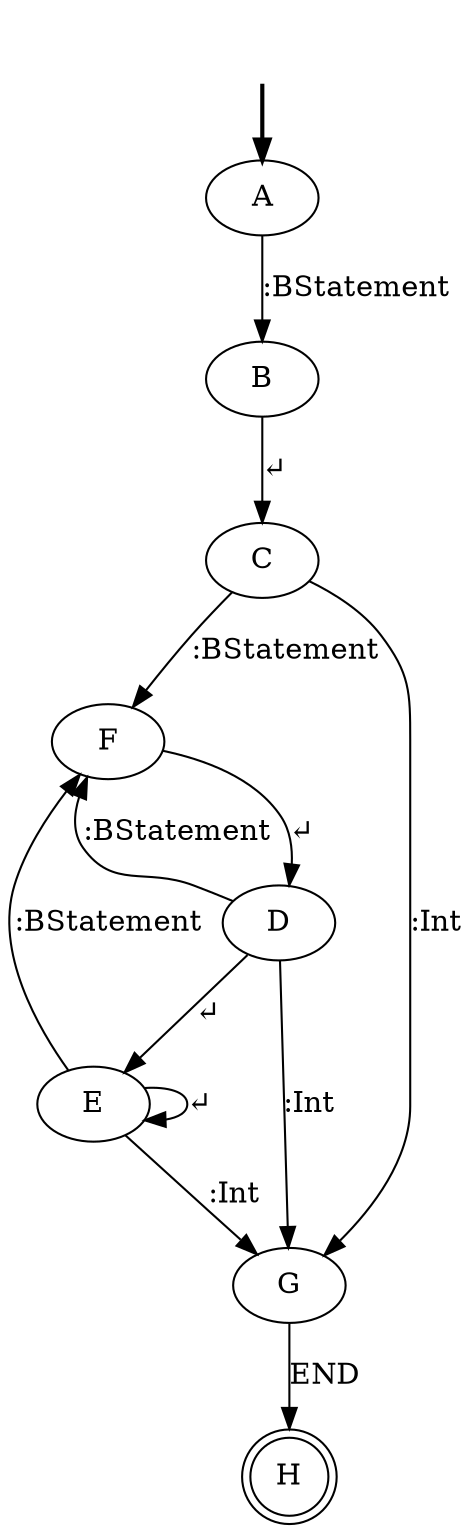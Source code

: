 digraph {
	fake [style=invisible]
	D
	B
	C
	F
	H [shape=doublecircle]
	E
	G
	A [root=true]
	fake -> A [style=bold]
	A -> B [label=":BStatement"]
	B -> C [label="↵"]
	C -> F [label=":BStatement"]
	C -> G [label=":Int"]
	F -> D [label="↵"]
	G -> H [label=END]
	D -> E [label="↵"]
	D -> F [label=":BStatement"]
	D -> G [label=":Int"]
	E -> E [label="↵"]
	E -> F [label=":BStatement"]
	E -> G [label=":Int"]
}
